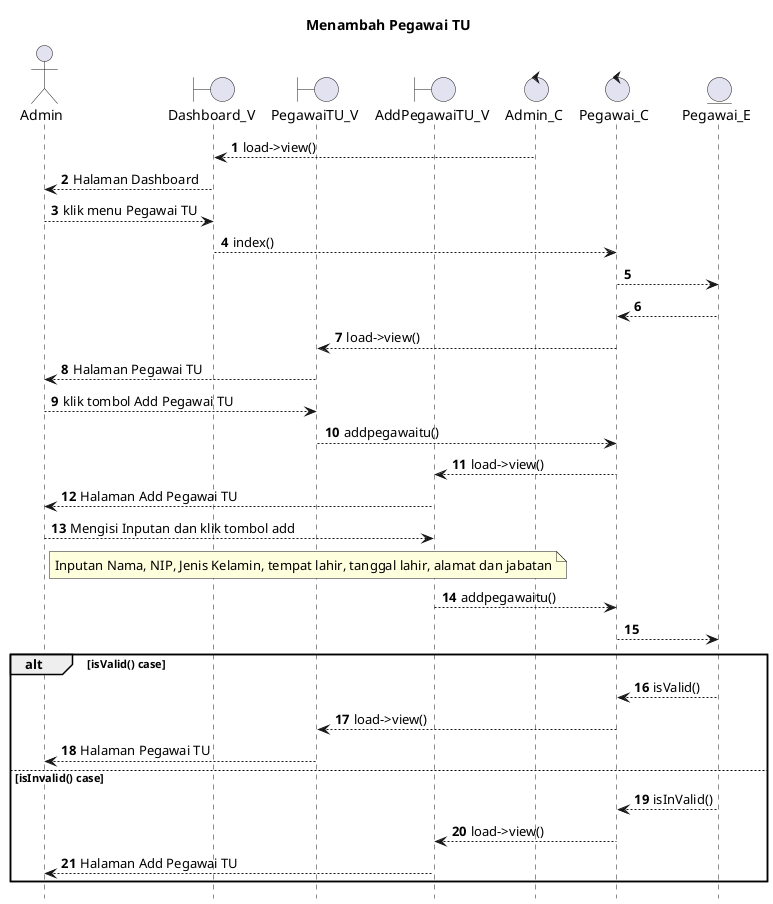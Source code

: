 @startuml

autonumber
hide footbox
title Menambah Pegawai TU

Actor Admin
boundary Dashboard_V
boundary PegawaiTU_V
boundary AddPegawaiTU_V
control Admin_C
control Pegawai_C
Entity Pegawai_E

Admin_C --> Dashboard_V: load->view()
Dashboard_V --> Admin: Halaman Dashboard
Admin --> Dashboard_V: klik menu Pegawai TU
Dashboard_V --> Pegawai_C: index()
Pegawai_C --> Pegawai_E:
    
    Pegawai_E --> Pegawai_C:
    Pegawai_C --> PegawaiTU_V: load->view()
    PegawaiTU_V --> Admin: Halaman Pegawai TU

Admin --> PegawaiTU_V: klik tombol Add Pegawai TU
PegawaiTU_V --> Pegawai_C: addpegawaitu()
Pegawai_C --> AddPegawaiTU_V: load->view()
AddPegawaiTU_V --> Admin: Halaman Add Pegawai TU

Admin --> AddPegawaiTU_V: Mengisi Inputan dan klik tombol add
    note right of Admin
        Inputan Nama, NIP, Jenis Kelamin, tempat lahir, tanggal lahir, alamat dan jabatan
            end note
AddPegawaiTU_V --> Pegawai_C: addpegawaitu()
Pegawai_C --> Pegawai_E:

alt isValid() case
    
    Pegawai_E --> Pegawai_C: isValid()
    Pegawai_C --> PegawaiTU_V: load->view()
    PegawaiTU_V --> Admin: Halaman Pegawai TU

else isInvalid() case
    
    Pegawai_E --> Pegawai_C: isInValid()
    Pegawai_C --> AddPegawaiTU_V: load->view()
    AddPegawaiTU_V --> Admin: Halaman Add Pegawai TU

end
@enduml